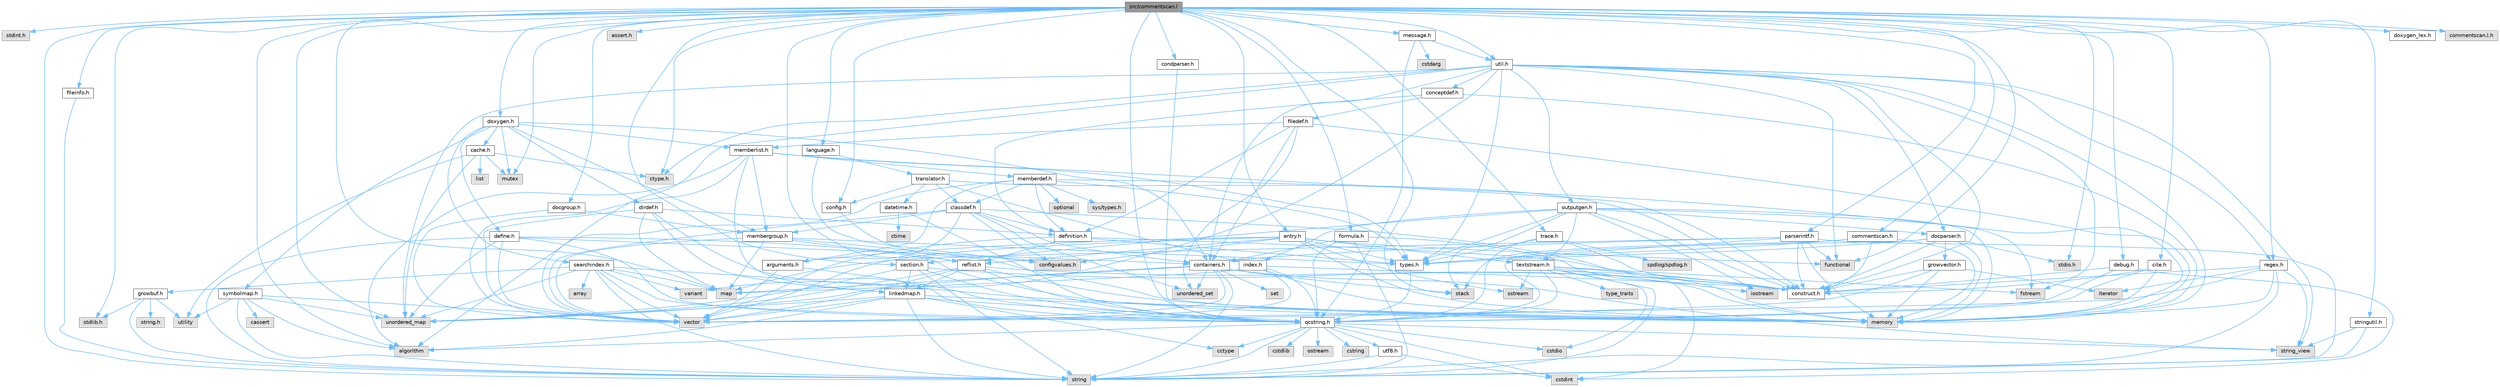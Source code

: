 digraph "src/commentscan.l"
{
 // INTERACTIVE_SVG=YES
 // LATEX_PDF_SIZE
  bgcolor="transparent";
  edge [fontname=Helvetica,fontsize=10,labelfontname=Helvetica,labelfontsize=10];
  node [fontname=Helvetica,fontsize=10,shape=box,height=0.2,width=0.4];
  Node1 [id="Node000001",label="src/commentscan.l",height=0.2,width=0.4,color="gray40", fillcolor="grey60", style="filled", fontcolor="black",tooltip=" "];
  Node1 -> Node2 [id="edge1_Node000001_Node000002",color="steelblue1",style="solid",tooltip=" "];
  Node2 [id="Node000002",label="stdint.h",height=0.2,width=0.4,color="grey60", fillcolor="#E0E0E0", style="filled",tooltip=" "];
  Node1 -> Node3 [id="edge2_Node000001_Node000003",color="steelblue1",style="solid",tooltip=" "];
  Node3 [id="Node000003",label="map",height=0.2,width=0.4,color="grey60", fillcolor="#E0E0E0", style="filled",tooltip=" "];
  Node1 -> Node4 [id="edge3_Node000001_Node000004",color="steelblue1",style="solid",tooltip=" "];
  Node4 [id="Node000004",label="stack",height=0.2,width=0.4,color="grey60", fillcolor="#E0E0E0", style="filled",tooltip=" "];
  Node1 -> Node5 [id="edge4_Node000001_Node000005",color="steelblue1",style="solid",tooltip=" "];
  Node5 [id="Node000005",label="string",height=0.2,width=0.4,color="grey60", fillcolor="#E0E0E0", style="filled",tooltip=" "];
  Node1 -> Node6 [id="edge5_Node000001_Node000006",color="steelblue1",style="solid",tooltip=" "];
  Node6 [id="Node000006",label="mutex",height=0.2,width=0.4,color="grey60", fillcolor="#E0E0E0", style="filled",tooltip=" "];
  Node1 -> Node7 [id="edge6_Node000001_Node000007",color="steelblue1",style="solid",tooltip=" "];
  Node7 [id="Node000007",label="functional",height=0.2,width=0.4,color="grey60", fillcolor="#E0E0E0", style="filled",tooltip=" "];
  Node1 -> Node8 [id="edge7_Node000001_Node000008",color="steelblue1",style="solid",tooltip=" "];
  Node8 [id="Node000008",label="unordered_map",height=0.2,width=0.4,color="grey60", fillcolor="#E0E0E0", style="filled",tooltip=" "];
  Node1 -> Node9 [id="edge8_Node000001_Node000009",color="steelblue1",style="solid",tooltip=" "];
  Node9 [id="Node000009",label="algorithm",height=0.2,width=0.4,color="grey60", fillcolor="#E0E0E0", style="filled",tooltip=" "];
  Node1 -> Node10 [id="edge9_Node000001_Node000010",color="steelblue1",style="solid",tooltip=" "];
  Node10 [id="Node000010",label="stdio.h",height=0.2,width=0.4,color="grey60", fillcolor="#E0E0E0", style="filled",tooltip=" "];
  Node1 -> Node11 [id="edge10_Node000001_Node000011",color="steelblue1",style="solid",tooltip=" "];
  Node11 [id="Node000011",label="stdlib.h",height=0.2,width=0.4,color="grey60", fillcolor="#E0E0E0", style="filled",tooltip=" "];
  Node1 -> Node12 [id="edge11_Node000001_Node000012",color="steelblue1",style="solid",tooltip=" "];
  Node12 [id="Node000012",label="assert.h",height=0.2,width=0.4,color="grey60", fillcolor="#E0E0E0", style="filled",tooltip=" "];
  Node1 -> Node13 [id="edge12_Node000001_Node000013",color="steelblue1",style="solid",tooltip=" "];
  Node13 [id="Node000013",label="ctype.h",height=0.2,width=0.4,color="grey60", fillcolor="#E0E0E0", style="filled",tooltip=" "];
  Node1 -> Node14 [id="edge13_Node000001_Node000014",color="steelblue1",style="solid",tooltip=" "];
  Node14 [id="Node000014",label="qcstring.h",height=0.2,width=0.4,color="grey40", fillcolor="white", style="filled",URL="$d7/d5c/qcstring_8h.html",tooltip=" "];
  Node14 -> Node5 [id="edge14_Node000014_Node000005",color="steelblue1",style="solid",tooltip=" "];
  Node14 -> Node15 [id="edge15_Node000014_Node000015",color="steelblue1",style="solid",tooltip=" "];
  Node15 [id="Node000015",label="string_view",height=0.2,width=0.4,color="grey60", fillcolor="#E0E0E0", style="filled",tooltip=" "];
  Node14 -> Node9 [id="edge16_Node000014_Node000009",color="steelblue1",style="solid",tooltip=" "];
  Node14 -> Node16 [id="edge17_Node000014_Node000016",color="steelblue1",style="solid",tooltip=" "];
  Node16 [id="Node000016",label="cctype",height=0.2,width=0.4,color="grey60", fillcolor="#E0E0E0", style="filled",tooltip=" "];
  Node14 -> Node17 [id="edge18_Node000014_Node000017",color="steelblue1",style="solid",tooltip=" "];
  Node17 [id="Node000017",label="cstring",height=0.2,width=0.4,color="grey60", fillcolor="#E0E0E0", style="filled",tooltip=" "];
  Node14 -> Node18 [id="edge19_Node000014_Node000018",color="steelblue1",style="solid",tooltip=" "];
  Node18 [id="Node000018",label="cstdio",height=0.2,width=0.4,color="grey60", fillcolor="#E0E0E0", style="filled",tooltip=" "];
  Node14 -> Node19 [id="edge20_Node000014_Node000019",color="steelblue1",style="solid",tooltip=" "];
  Node19 [id="Node000019",label="cstdlib",height=0.2,width=0.4,color="grey60", fillcolor="#E0E0E0", style="filled",tooltip=" "];
  Node14 -> Node20 [id="edge21_Node000014_Node000020",color="steelblue1",style="solid",tooltip=" "];
  Node20 [id="Node000020",label="cstdint",height=0.2,width=0.4,color="grey60", fillcolor="#E0E0E0", style="filled",tooltip=" "];
  Node14 -> Node21 [id="edge22_Node000014_Node000021",color="steelblue1",style="solid",tooltip=" "];
  Node21 [id="Node000021",label="ostream",height=0.2,width=0.4,color="grey60", fillcolor="#E0E0E0", style="filled",tooltip=" "];
  Node14 -> Node22 [id="edge23_Node000014_Node000022",color="steelblue1",style="solid",tooltip=" "];
  Node22 [id="Node000022",label="utf8.h",height=0.2,width=0.4,color="grey40", fillcolor="white", style="filled",URL="$db/d7c/utf8_8h.html",tooltip="Various UTF8 related helper functions."];
  Node22 -> Node20 [id="edge24_Node000022_Node000020",color="steelblue1",style="solid",tooltip=" "];
  Node22 -> Node5 [id="edge25_Node000022_Node000005",color="steelblue1",style="solid",tooltip=" "];
  Node1 -> Node23 [id="edge26_Node000001_Node000023",color="steelblue1",style="solid",tooltip=" "];
  Node23 [id="Node000023",label="fileinfo.h",height=0.2,width=0.4,color="grey40", fillcolor="white", style="filled",URL="$df/d45/fileinfo_8h.html",tooltip=" "];
  Node23 -> Node5 [id="edge27_Node000023_Node000005",color="steelblue1",style="solid",tooltip=" "];
  Node1 -> Node24 [id="edge28_Node000001_Node000024",color="steelblue1",style="solid",tooltip=" "];
  Node24 [id="Node000024",label="cite.h",height=0.2,width=0.4,color="grey40", fillcolor="white", style="filled",URL="$d7/d69/cite_8h.html",tooltip=" "];
  Node24 -> Node25 [id="edge29_Node000024_Node000025",color="steelblue1",style="solid",tooltip=" "];
  Node25 [id="Node000025",label="memory",height=0.2,width=0.4,color="grey60", fillcolor="#E0E0E0", style="filled",tooltip=" "];
  Node24 -> Node14 [id="edge30_Node000024_Node000014",color="steelblue1",style="solid",tooltip=" "];
  Node24 -> Node26 [id="edge31_Node000024_Node000026",color="steelblue1",style="solid",tooltip=" "];
  Node26 [id="Node000026",label="construct.h",height=0.2,width=0.4,color="grey40", fillcolor="white", style="filled",URL="$d7/dfc/construct_8h.html",tooltip=" "];
  Node1 -> Node27 [id="edge32_Node000001_Node000027",color="steelblue1",style="solid",tooltip=" "];
  Node27 [id="Node000027",label="commentscan.h",height=0.2,width=0.4,color="grey40", fillcolor="white", style="filled",URL="$db/d0d/commentscan_8h.html",tooltip="Interface for the comment block scanner."];
  Node27 -> Node25 [id="edge33_Node000027_Node000025",color="steelblue1",style="solid",tooltip=" "];
  Node27 -> Node4 [id="edge34_Node000027_Node000004",color="steelblue1",style="solid",tooltip=" "];
  Node27 -> Node28 [id="edge35_Node000027_Node000028",color="steelblue1",style="solid",tooltip=" "];
  Node28 [id="Node000028",label="types.h",height=0.2,width=0.4,color="grey40", fillcolor="white", style="filled",URL="$d9/d49/types_8h.html",tooltip="This file contains a number of basic enums and types."];
  Node28 -> Node14 [id="edge36_Node000028_Node000014",color="steelblue1",style="solid",tooltip=" "];
  Node27 -> Node26 [id="edge37_Node000027_Node000026",color="steelblue1",style="solid",tooltip=" "];
  Node1 -> Node29 [id="edge38_Node000001_Node000029",color="steelblue1",style="solid",tooltip=" "];
  Node29 [id="Node000029",label="condparser.h",height=0.2,width=0.4,color="grey40", fillcolor="white", style="filled",URL="$d7/d6f/condparser_8h.html",tooltip=" "];
  Node29 -> Node14 [id="edge39_Node000029_Node000014",color="steelblue1",style="solid",tooltip=" "];
  Node1 -> Node30 [id="edge40_Node000001_Node000030",color="steelblue1",style="solid",tooltip=" "];
  Node30 [id="Node000030",label="config.h",height=0.2,width=0.4,color="grey40", fillcolor="white", style="filled",URL="$db/d16/config_8h.html",tooltip=" "];
  Node30 -> Node31 [id="edge41_Node000030_Node000031",color="steelblue1",style="solid",tooltip=" "];
  Node31 [id="Node000031",label="configvalues.h",height=0.2,width=0.4,color="grey60", fillcolor="#E0E0E0", style="filled",tooltip=" "];
  Node1 -> Node32 [id="edge42_Node000001_Node000032",color="steelblue1",style="solid",tooltip=" "];
  Node32 [id="Node000032",label="debug.h",height=0.2,width=0.4,color="grey40", fillcolor="white", style="filled",URL="$db/d16/debug_8h.html",tooltip=" "];
  Node32 -> Node20 [id="edge43_Node000032_Node000020",color="steelblue1",style="solid",tooltip=" "];
  Node32 -> Node14 [id="edge44_Node000032_Node000014",color="steelblue1",style="solid",tooltip=" "];
  Node32 -> Node26 [id="edge45_Node000032_Node000026",color="steelblue1",style="solid",tooltip=" "];
  Node1 -> Node33 [id="edge46_Node000001_Node000033",color="steelblue1",style="solid",tooltip=" "];
  Node33 [id="Node000033",label="docgroup.h",height=0.2,width=0.4,color="grey40", fillcolor="white", style="filled",URL="$d4/d32/docgroup_8h.html",tooltip=" "];
  Node33 -> Node34 [id="edge47_Node000033_Node000034",color="steelblue1",style="solid",tooltip=" "];
  Node34 [id="Node000034",label="vector",height=0.2,width=0.4,color="grey60", fillcolor="#E0E0E0", style="filled",tooltip=" "];
  Node33 -> Node35 [id="edge48_Node000033_Node000035",color="steelblue1",style="solid",tooltip=" "];
  Node35 [id="Node000035",label="membergroup.h",height=0.2,width=0.4,color="grey40", fillcolor="white", style="filled",URL="$d9/d11/membergroup_8h.html",tooltip=" "];
  Node35 -> Node34 [id="edge49_Node000035_Node000034",color="steelblue1",style="solid",tooltip=" "];
  Node35 -> Node3 [id="edge50_Node000035_Node000003",color="steelblue1",style="solid",tooltip=" "];
  Node35 -> Node25 [id="edge51_Node000035_Node000025",color="steelblue1",style="solid",tooltip=" "];
  Node35 -> Node28 [id="edge52_Node000035_Node000028",color="steelblue1",style="solid",tooltip=" "];
  Node35 -> Node36 [id="edge53_Node000035_Node000036",color="steelblue1",style="solid",tooltip=" "];
  Node36 [id="Node000036",label="reflist.h",height=0.2,width=0.4,color="grey40", fillcolor="white", style="filled",URL="$d1/d02/reflist_8h.html",tooltip=" "];
  Node36 -> Node34 [id="edge54_Node000036_Node000034",color="steelblue1",style="solid",tooltip=" "];
  Node36 -> Node8 [id="edge55_Node000036_Node000008",color="steelblue1",style="solid",tooltip=" "];
  Node36 -> Node25 [id="edge56_Node000036_Node000025",color="steelblue1",style="solid",tooltip=" "];
  Node36 -> Node14 [id="edge57_Node000036_Node000014",color="steelblue1",style="solid",tooltip=" "];
  Node36 -> Node37 [id="edge58_Node000036_Node000037",color="steelblue1",style="solid",tooltip=" "];
  Node37 [id="Node000037",label="linkedmap.h",height=0.2,width=0.4,color="grey40", fillcolor="white", style="filled",URL="$da/de1/linkedmap_8h.html",tooltip=" "];
  Node37 -> Node8 [id="edge59_Node000037_Node000008",color="steelblue1",style="solid",tooltip=" "];
  Node37 -> Node34 [id="edge60_Node000037_Node000034",color="steelblue1",style="solid",tooltip=" "];
  Node37 -> Node25 [id="edge61_Node000037_Node000025",color="steelblue1",style="solid",tooltip=" "];
  Node37 -> Node5 [id="edge62_Node000037_Node000005",color="steelblue1",style="solid",tooltip=" "];
  Node37 -> Node9 [id="edge63_Node000037_Node000009",color="steelblue1",style="solid",tooltip=" "];
  Node37 -> Node16 [id="edge64_Node000037_Node000016",color="steelblue1",style="solid",tooltip=" "];
  Node37 -> Node14 [id="edge65_Node000037_Node000014",color="steelblue1",style="solid",tooltip=" "];
  Node36 -> Node26 [id="edge66_Node000036_Node000026",color="steelblue1",style="solid",tooltip=" "];
  Node1 -> Node38 [id="edge67_Node000001_Node000038",color="steelblue1",style="solid",tooltip=" "];
  Node38 [id="Node000038",label="doxygen.h",height=0.2,width=0.4,color="grey40", fillcolor="white", style="filled",URL="$d1/da1/doxygen_8h.html",tooltip=" "];
  Node38 -> Node6 [id="edge68_Node000038_Node000006",color="steelblue1",style="solid",tooltip=" "];
  Node38 -> Node39 [id="edge69_Node000038_Node000039",color="steelblue1",style="solid",tooltip=" "];
  Node39 [id="Node000039",label="containers.h",height=0.2,width=0.4,color="grey40", fillcolor="white", style="filled",URL="$d5/d75/containers_8h.html",tooltip=" "];
  Node39 -> Node34 [id="edge70_Node000039_Node000034",color="steelblue1",style="solid",tooltip=" "];
  Node39 -> Node5 [id="edge71_Node000039_Node000005",color="steelblue1",style="solid",tooltip=" "];
  Node39 -> Node15 [id="edge72_Node000039_Node000015",color="steelblue1",style="solid",tooltip=" "];
  Node39 -> Node40 [id="edge73_Node000039_Node000040",color="steelblue1",style="solid",tooltip=" "];
  Node40 [id="Node000040",label="set",height=0.2,width=0.4,color="grey60", fillcolor="#E0E0E0", style="filled",tooltip=" "];
  Node39 -> Node3 [id="edge74_Node000039_Node000003",color="steelblue1",style="solid",tooltip=" "];
  Node39 -> Node41 [id="edge75_Node000039_Node000041",color="steelblue1",style="solid",tooltip=" "];
  Node41 [id="Node000041",label="unordered_set",height=0.2,width=0.4,color="grey60", fillcolor="#E0E0E0", style="filled",tooltip=" "];
  Node39 -> Node8 [id="edge76_Node000039_Node000008",color="steelblue1",style="solid",tooltip=" "];
  Node39 -> Node4 [id="edge77_Node000039_Node000004",color="steelblue1",style="solid",tooltip=" "];
  Node38 -> Node35 [id="edge78_Node000038_Node000035",color="steelblue1",style="solid",tooltip=" "];
  Node38 -> Node42 [id="edge79_Node000038_Node000042",color="steelblue1",style="solid",tooltip=" "];
  Node42 [id="Node000042",label="dirdef.h",height=0.2,width=0.4,color="grey40", fillcolor="white", style="filled",URL="$d6/d15/dirdef_8h.html",tooltip=" "];
  Node42 -> Node34 [id="edge80_Node000042_Node000034",color="steelblue1",style="solid",tooltip=" "];
  Node42 -> Node3 [id="edge81_Node000042_Node000003",color="steelblue1",style="solid",tooltip=" "];
  Node42 -> Node14 [id="edge82_Node000042_Node000014",color="steelblue1",style="solid",tooltip=" "];
  Node42 -> Node37 [id="edge83_Node000042_Node000037",color="steelblue1",style="solid",tooltip=" "];
  Node42 -> Node43 [id="edge84_Node000042_Node000043",color="steelblue1",style="solid",tooltip=" "];
  Node43 [id="Node000043",label="definition.h",height=0.2,width=0.4,color="grey40", fillcolor="white", style="filled",URL="$df/da1/definition_8h.html",tooltip=" "];
  Node43 -> Node34 [id="edge85_Node000043_Node000034",color="steelblue1",style="solid",tooltip=" "];
  Node43 -> Node28 [id="edge86_Node000043_Node000028",color="steelblue1",style="solid",tooltip=" "];
  Node43 -> Node36 [id="edge87_Node000043_Node000036",color="steelblue1",style="solid",tooltip=" "];
  Node43 -> Node26 [id="edge88_Node000043_Node000026",color="steelblue1",style="solid",tooltip=" "];
  Node38 -> Node44 [id="edge89_Node000038_Node000044",color="steelblue1",style="solid",tooltip=" "];
  Node44 [id="Node000044",label="memberlist.h",height=0.2,width=0.4,color="grey40", fillcolor="white", style="filled",URL="$dd/d78/memberlist_8h.html",tooltip=" "];
  Node44 -> Node34 [id="edge90_Node000044_Node000034",color="steelblue1",style="solid",tooltip=" "];
  Node44 -> Node9 [id="edge91_Node000044_Node000009",color="steelblue1",style="solid",tooltip=" "];
  Node44 -> Node45 [id="edge92_Node000044_Node000045",color="steelblue1",style="solid",tooltip=" "];
  Node45 [id="Node000045",label="memberdef.h",height=0.2,width=0.4,color="grey40", fillcolor="white", style="filled",URL="$d4/d46/memberdef_8h.html",tooltip=" "];
  Node45 -> Node34 [id="edge93_Node000045_Node000034",color="steelblue1",style="solid",tooltip=" "];
  Node45 -> Node25 [id="edge94_Node000045_Node000025",color="steelblue1",style="solid",tooltip=" "];
  Node45 -> Node46 [id="edge95_Node000045_Node000046",color="steelblue1",style="solid",tooltip=" "];
  Node46 [id="Node000046",label="optional",height=0.2,width=0.4,color="grey60", fillcolor="#E0E0E0", style="filled",tooltip=" "];
  Node45 -> Node47 [id="edge96_Node000045_Node000047",color="steelblue1",style="solid",tooltip=" "];
  Node47 [id="Node000047",label="sys/types.h",height=0.2,width=0.4,color="grey60", fillcolor="#E0E0E0", style="filled",tooltip=" "];
  Node45 -> Node28 [id="edge97_Node000045_Node000028",color="steelblue1",style="solid",tooltip=" "];
  Node45 -> Node43 [id="edge98_Node000045_Node000043",color="steelblue1",style="solid",tooltip=" "];
  Node45 -> Node48 [id="edge99_Node000045_Node000048",color="steelblue1",style="solid",tooltip=" "];
  Node48 [id="Node000048",label="arguments.h",height=0.2,width=0.4,color="grey40", fillcolor="white", style="filled",URL="$df/d9b/arguments_8h.html",tooltip=" "];
  Node48 -> Node34 [id="edge100_Node000048_Node000034",color="steelblue1",style="solid",tooltip=" "];
  Node48 -> Node14 [id="edge101_Node000048_Node000014",color="steelblue1",style="solid",tooltip=" "];
  Node45 -> Node49 [id="edge102_Node000045_Node000049",color="steelblue1",style="solid",tooltip=" "];
  Node49 [id="Node000049",label="classdef.h",height=0.2,width=0.4,color="grey40", fillcolor="white", style="filled",URL="$d1/da6/classdef_8h.html",tooltip=" "];
  Node49 -> Node25 [id="edge103_Node000049_Node000025",color="steelblue1",style="solid",tooltip=" "];
  Node49 -> Node34 [id="edge104_Node000049_Node000034",color="steelblue1",style="solid",tooltip=" "];
  Node49 -> Node41 [id="edge105_Node000049_Node000041",color="steelblue1",style="solid",tooltip=" "];
  Node49 -> Node39 [id="edge106_Node000049_Node000039",color="steelblue1",style="solid",tooltip=" "];
  Node49 -> Node43 [id="edge107_Node000049_Node000043",color="steelblue1",style="solid",tooltip=" "];
  Node49 -> Node48 [id="edge108_Node000049_Node000048",color="steelblue1",style="solid",tooltip=" "];
  Node49 -> Node35 [id="edge109_Node000049_Node000035",color="steelblue1",style="solid",tooltip=" "];
  Node49 -> Node31 [id="edge110_Node000049_Node000031",color="steelblue1",style="solid",tooltip=" "];
  Node44 -> Node37 [id="edge111_Node000044_Node000037",color="steelblue1",style="solid",tooltip=" "];
  Node44 -> Node28 [id="edge112_Node000044_Node000028",color="steelblue1",style="solid",tooltip=" "];
  Node44 -> Node35 [id="edge113_Node000044_Node000035",color="steelblue1",style="solid",tooltip=" "];
  Node44 -> Node26 [id="edge114_Node000044_Node000026",color="steelblue1",style="solid",tooltip=" "];
  Node38 -> Node50 [id="edge115_Node000038_Node000050",color="steelblue1",style="solid",tooltip=" "];
  Node50 [id="Node000050",label="define.h",height=0.2,width=0.4,color="grey40", fillcolor="white", style="filled",URL="$df/d67/define_8h.html",tooltip=" "];
  Node50 -> Node34 [id="edge116_Node000050_Node000034",color="steelblue1",style="solid",tooltip=" "];
  Node50 -> Node25 [id="edge117_Node000050_Node000025",color="steelblue1",style="solid",tooltip=" "];
  Node50 -> Node5 [id="edge118_Node000050_Node000005",color="steelblue1",style="solid",tooltip=" "];
  Node50 -> Node8 [id="edge119_Node000050_Node000008",color="steelblue1",style="solid",tooltip=" "];
  Node50 -> Node14 [id="edge120_Node000050_Node000014",color="steelblue1",style="solid",tooltip=" "];
  Node50 -> Node39 [id="edge121_Node000050_Node000039",color="steelblue1",style="solid",tooltip=" "];
  Node38 -> Node51 [id="edge122_Node000038_Node000051",color="steelblue1",style="solid",tooltip=" "];
  Node51 [id="Node000051",label="cache.h",height=0.2,width=0.4,color="grey40", fillcolor="white", style="filled",URL="$d3/d26/cache_8h.html",tooltip=" "];
  Node51 -> Node52 [id="edge123_Node000051_Node000052",color="steelblue1",style="solid",tooltip=" "];
  Node52 [id="Node000052",label="list",height=0.2,width=0.4,color="grey60", fillcolor="#E0E0E0", style="filled",tooltip=" "];
  Node51 -> Node8 [id="edge124_Node000051_Node000008",color="steelblue1",style="solid",tooltip=" "];
  Node51 -> Node6 [id="edge125_Node000051_Node000006",color="steelblue1",style="solid",tooltip=" "];
  Node51 -> Node53 [id="edge126_Node000051_Node000053",color="steelblue1",style="solid",tooltip=" "];
  Node53 [id="Node000053",label="utility",height=0.2,width=0.4,color="grey60", fillcolor="#E0E0E0", style="filled",tooltip=" "];
  Node51 -> Node13 [id="edge127_Node000051_Node000013",color="steelblue1",style="solid",tooltip=" "];
  Node38 -> Node54 [id="edge128_Node000038_Node000054",color="steelblue1",style="solid",tooltip=" "];
  Node54 [id="Node000054",label="symbolmap.h",height=0.2,width=0.4,color="grey40", fillcolor="white", style="filled",URL="$d7/ddd/symbolmap_8h.html",tooltip=" "];
  Node54 -> Node9 [id="edge129_Node000054_Node000009",color="steelblue1",style="solid",tooltip=" "];
  Node54 -> Node8 [id="edge130_Node000054_Node000008",color="steelblue1",style="solid",tooltip=" "];
  Node54 -> Node34 [id="edge131_Node000054_Node000034",color="steelblue1",style="solid",tooltip=" "];
  Node54 -> Node5 [id="edge132_Node000054_Node000005",color="steelblue1",style="solid",tooltip=" "];
  Node54 -> Node53 [id="edge133_Node000054_Node000053",color="steelblue1",style="solid",tooltip=" "];
  Node54 -> Node55 [id="edge134_Node000054_Node000055",color="steelblue1",style="solid",tooltip=" "];
  Node55 [id="Node000055",label="cassert",height=0.2,width=0.4,color="grey60", fillcolor="#E0E0E0", style="filled",tooltip=" "];
  Node38 -> Node56 [id="edge135_Node000038_Node000056",color="steelblue1",style="solid",tooltip=" "];
  Node56 [id="Node000056",label="searchindex.h",height=0.2,width=0.4,color="grey40", fillcolor="white", style="filled",URL="$de/d07/searchindex_8h.html",tooltip="Web server based search engine."];
  Node56 -> Node25 [id="edge136_Node000056_Node000025",color="steelblue1",style="solid",tooltip=" "];
  Node56 -> Node34 [id="edge137_Node000056_Node000034",color="steelblue1",style="solid",tooltip=" "];
  Node56 -> Node3 [id="edge138_Node000056_Node000003",color="steelblue1",style="solid",tooltip=" "];
  Node56 -> Node8 [id="edge139_Node000056_Node000008",color="steelblue1",style="solid",tooltip=" "];
  Node56 -> Node5 [id="edge140_Node000056_Node000005",color="steelblue1",style="solid",tooltip=" "];
  Node56 -> Node57 [id="edge141_Node000056_Node000057",color="steelblue1",style="solid",tooltip=" "];
  Node57 [id="Node000057",label="array",height=0.2,width=0.4,color="grey60", fillcolor="#E0E0E0", style="filled",tooltip=" "];
  Node56 -> Node58 [id="edge142_Node000056_Node000058",color="steelblue1",style="solid",tooltip=" "];
  Node58 [id="Node000058",label="variant",height=0.2,width=0.4,color="grey60", fillcolor="#E0E0E0", style="filled",tooltip=" "];
  Node56 -> Node14 [id="edge143_Node000056_Node000014",color="steelblue1",style="solid",tooltip=" "];
  Node56 -> Node59 [id="edge144_Node000056_Node000059",color="steelblue1",style="solid",tooltip=" "];
  Node59 [id="Node000059",label="growbuf.h",height=0.2,width=0.4,color="grey40", fillcolor="white", style="filled",URL="$dd/d72/growbuf_8h.html",tooltip=" "];
  Node59 -> Node53 [id="edge145_Node000059_Node000053",color="steelblue1",style="solid",tooltip=" "];
  Node59 -> Node11 [id="edge146_Node000059_Node000011",color="steelblue1",style="solid",tooltip=" "];
  Node59 -> Node60 [id="edge147_Node000059_Node000060",color="steelblue1",style="solid",tooltip=" "];
  Node60 [id="Node000060",label="string.h",height=0.2,width=0.4,color="grey60", fillcolor="#E0E0E0", style="filled",tooltip=" "];
  Node59 -> Node5 [id="edge148_Node000059_Node000005",color="steelblue1",style="solid",tooltip=" "];
  Node1 -> Node61 [id="edge149_Node000001_Node000061",color="steelblue1",style="solid",tooltip=" "];
  Node61 [id="Node000061",label="entry.h",height=0.2,width=0.4,color="grey40", fillcolor="white", style="filled",URL="$d1/dc6/entry_8h.html",tooltip=" "];
  Node61 -> Node34 [id="edge150_Node000061_Node000034",color="steelblue1",style="solid",tooltip=" "];
  Node61 -> Node25 [id="edge151_Node000061_Node000025",color="steelblue1",style="solid",tooltip=" "];
  Node61 -> Node62 [id="edge152_Node000061_Node000062",color="steelblue1",style="solid",tooltip=" "];
  Node62 [id="Node000062",label="sstream",height=0.2,width=0.4,color="grey60", fillcolor="#E0E0E0", style="filled",tooltip=" "];
  Node61 -> Node7 [id="edge153_Node000061_Node000007",color="steelblue1",style="solid",tooltip=" "];
  Node61 -> Node28 [id="edge154_Node000061_Node000028",color="steelblue1",style="solid",tooltip=" "];
  Node61 -> Node48 [id="edge155_Node000061_Node000048",color="steelblue1",style="solid",tooltip=" "];
  Node61 -> Node36 [id="edge156_Node000061_Node000036",color="steelblue1",style="solid",tooltip=" "];
  Node61 -> Node63 [id="edge157_Node000061_Node000063",color="steelblue1",style="solid",tooltip=" "];
  Node63 [id="Node000063",label="textstream.h",height=0.2,width=0.4,color="grey40", fillcolor="white", style="filled",URL="$d4/d7d/textstream_8h.html",tooltip=" "];
  Node63 -> Node5 [id="edge158_Node000063_Node000005",color="steelblue1",style="solid",tooltip=" "];
  Node63 -> Node64 [id="edge159_Node000063_Node000064",color="steelblue1",style="solid",tooltip=" "];
  Node64 [id="Node000064",label="iostream",height=0.2,width=0.4,color="grey60", fillcolor="#E0E0E0", style="filled",tooltip=" "];
  Node63 -> Node62 [id="edge160_Node000063_Node000062",color="steelblue1",style="solid",tooltip=" "];
  Node63 -> Node20 [id="edge161_Node000063_Node000020",color="steelblue1",style="solid",tooltip=" "];
  Node63 -> Node18 [id="edge162_Node000063_Node000018",color="steelblue1",style="solid",tooltip=" "];
  Node63 -> Node65 [id="edge163_Node000063_Node000065",color="steelblue1",style="solid",tooltip=" "];
  Node65 [id="Node000065",label="fstream",height=0.2,width=0.4,color="grey60", fillcolor="#E0E0E0", style="filled",tooltip=" "];
  Node63 -> Node66 [id="edge164_Node000063_Node000066",color="steelblue1",style="solid",tooltip=" "];
  Node66 [id="Node000066",label="type_traits",height=0.2,width=0.4,color="grey60", fillcolor="#E0E0E0", style="filled",tooltip=" "];
  Node63 -> Node14 [id="edge165_Node000063_Node000014",color="steelblue1",style="solid",tooltip=" "];
  Node63 -> Node26 [id="edge166_Node000063_Node000026",color="steelblue1",style="solid",tooltip=" "];
  Node61 -> Node31 [id="edge167_Node000061_Node000031",color="steelblue1",style="solid",tooltip=" "];
  Node1 -> Node67 [id="edge168_Node000001_Node000067",color="steelblue1",style="solid",tooltip=" "];
  Node67 [id="Node000067",label="formula.h",height=0.2,width=0.4,color="grey40", fillcolor="white", style="filled",URL="$d3/d9a/formula_8h.html",tooltip=" "];
  Node67 -> Node25 [id="edge169_Node000067_Node000025",color="steelblue1",style="solid",tooltip=" "];
  Node67 -> Node5 [id="edge170_Node000067_Node000005",color="steelblue1",style="solid",tooltip=" "];
  Node67 -> Node14 [id="edge171_Node000067_Node000014",color="steelblue1",style="solid",tooltip=" "];
  Node67 -> Node39 [id="edge172_Node000067_Node000039",color="steelblue1",style="solid",tooltip=" "];
  Node1 -> Node68 [id="edge173_Node000001_Node000068",color="steelblue1",style="solid",tooltip=" "];
  Node68 [id="Node000068",label="language.h",height=0.2,width=0.4,color="grey40", fillcolor="white", style="filled",URL="$d8/dce/language_8h.html",tooltip=" "];
  Node68 -> Node69 [id="edge174_Node000068_Node000069",color="steelblue1",style="solid",tooltip=" "];
  Node69 [id="Node000069",label="translator.h",height=0.2,width=0.4,color="grey40", fillcolor="white", style="filled",URL="$d9/df1/translator_8h.html",tooltip=" "];
  Node69 -> Node49 [id="edge175_Node000069_Node000049",color="steelblue1",style="solid",tooltip=" "];
  Node69 -> Node30 [id="edge176_Node000069_Node000030",color="steelblue1",style="solid",tooltip=" "];
  Node69 -> Node70 [id="edge177_Node000069_Node000070",color="steelblue1",style="solid",tooltip=" "];
  Node70 [id="Node000070",label="datetime.h",height=0.2,width=0.4,color="grey40", fillcolor="white", style="filled",URL="$de/d1b/datetime_8h.html",tooltip=" "];
  Node70 -> Node71 [id="edge178_Node000070_Node000071",color="steelblue1",style="solid",tooltip=" "];
  Node71 [id="Node000071",label="ctime",height=0.2,width=0.4,color="grey60", fillcolor="#E0E0E0", style="filled",tooltip=" "];
  Node70 -> Node14 [id="edge179_Node000070_Node000014",color="steelblue1",style="solid",tooltip=" "];
  Node69 -> Node72 [id="edge180_Node000069_Node000072",color="steelblue1",style="solid",tooltip=" "];
  Node72 [id="Node000072",label="index.h",height=0.2,width=0.4,color="grey40", fillcolor="white", style="filled",URL="$d1/db5/index_8h.html",tooltip=" "];
  Node72 -> Node25 [id="edge181_Node000072_Node000025",color="steelblue1",style="solid",tooltip=" "];
  Node72 -> Node34 [id="edge182_Node000072_Node000034",color="steelblue1",style="solid",tooltip=" "];
  Node72 -> Node3 [id="edge183_Node000072_Node000003",color="steelblue1",style="solid",tooltip=" "];
  Node72 -> Node14 [id="edge184_Node000072_Node000014",color="steelblue1",style="solid",tooltip=" "];
  Node72 -> Node26 [id="edge185_Node000072_Node000026",color="steelblue1",style="solid",tooltip=" "];
  Node69 -> Node26 [id="edge186_Node000069_Node000026",color="steelblue1",style="solid",tooltip=" "];
  Node68 -> Node31 [id="edge187_Node000068_Node000031",color="steelblue1",style="solid",tooltip=" "];
  Node1 -> Node73 [id="edge188_Node000001_Node000073",color="steelblue1",style="solid",tooltip=" "];
  Node73 [id="Node000073",label="message.h",height=0.2,width=0.4,color="grey40", fillcolor="white", style="filled",URL="$d2/d0d/message_8h.html",tooltip=" "];
  Node73 -> Node74 [id="edge189_Node000073_Node000074",color="steelblue1",style="solid",tooltip=" "];
  Node74 [id="Node000074",label="cstdarg",height=0.2,width=0.4,color="grey60", fillcolor="#E0E0E0", style="filled",tooltip=" "];
  Node73 -> Node14 [id="edge190_Node000073_Node000014",color="steelblue1",style="solid",tooltip=" "];
  Node73 -> Node75 [id="edge191_Node000073_Node000075",color="steelblue1",style="solid",tooltip=" "];
  Node75 [id="Node000075",label="util.h",height=0.2,width=0.4,color="grey40", fillcolor="white", style="filled",URL="$d8/d3c/util_8h.html",tooltip="A bunch of utility functions."];
  Node75 -> Node25 [id="edge192_Node000075_Node000025",color="steelblue1",style="solid",tooltip=" "];
  Node75 -> Node8 [id="edge193_Node000075_Node000008",color="steelblue1",style="solid",tooltip=" "];
  Node75 -> Node9 [id="edge194_Node000075_Node000009",color="steelblue1",style="solid",tooltip=" "];
  Node75 -> Node7 [id="edge195_Node000075_Node000007",color="steelblue1",style="solid",tooltip=" "];
  Node75 -> Node65 [id="edge196_Node000075_Node000065",color="steelblue1",style="solid",tooltip=" "];
  Node75 -> Node58 [id="edge197_Node000075_Node000058",color="steelblue1",style="solid",tooltip=" "];
  Node75 -> Node15 [id="edge198_Node000075_Node000015",color="steelblue1",style="solid",tooltip=" "];
  Node75 -> Node13 [id="edge199_Node000075_Node000013",color="steelblue1",style="solid",tooltip=" "];
  Node75 -> Node28 [id="edge200_Node000075_Node000028",color="steelblue1",style="solid",tooltip=" "];
  Node75 -> Node76 [id="edge201_Node000075_Node000076",color="steelblue1",style="solid",tooltip=" "];
  Node76 [id="Node000076",label="docparser.h",height=0.2,width=0.4,color="grey40", fillcolor="white", style="filled",URL="$de/d9c/docparser_8h.html",tooltip=" "];
  Node76 -> Node10 [id="edge202_Node000076_Node000010",color="steelblue1",style="solid",tooltip=" "];
  Node76 -> Node25 [id="edge203_Node000076_Node000025",color="steelblue1",style="solid",tooltip=" "];
  Node76 -> Node14 [id="edge204_Node000076_Node000014",color="steelblue1",style="solid",tooltip=" "];
  Node76 -> Node77 [id="edge205_Node000076_Node000077",color="steelblue1",style="solid",tooltip=" "];
  Node77 [id="Node000077",label="growvector.h",height=0.2,width=0.4,color="grey40", fillcolor="white", style="filled",URL="$d7/d50/growvector_8h.html",tooltip=" "];
  Node77 -> Node34 [id="edge206_Node000077_Node000034",color="steelblue1",style="solid",tooltip=" "];
  Node77 -> Node25 [id="edge207_Node000077_Node000025",color="steelblue1",style="solid",tooltip=" "];
  Node77 -> Node78 [id="edge208_Node000077_Node000078",color="steelblue1",style="solid",tooltip=" "];
  Node78 [id="Node000078",label="iterator",height=0.2,width=0.4,color="grey60", fillcolor="#E0E0E0", style="filled",tooltip=" "];
  Node77 -> Node26 [id="edge209_Node000077_Node000026",color="steelblue1",style="solid",tooltip=" "];
  Node76 -> Node26 [id="edge210_Node000076_Node000026",color="steelblue1",style="solid",tooltip=" "];
  Node76 -> Node28 [id="edge211_Node000076_Node000028",color="steelblue1",style="solid",tooltip=" "];
  Node75 -> Node39 [id="edge212_Node000075_Node000039",color="steelblue1",style="solid",tooltip=" "];
  Node75 -> Node79 [id="edge213_Node000075_Node000079",color="steelblue1",style="solid",tooltip=" "];
  Node79 [id="Node000079",label="outputgen.h",height=0.2,width=0.4,color="grey40", fillcolor="white", style="filled",URL="$df/d06/outputgen_8h.html",tooltip=" "];
  Node79 -> Node25 [id="edge214_Node000079_Node000025",color="steelblue1",style="solid",tooltip=" "];
  Node79 -> Node4 [id="edge215_Node000079_Node000004",color="steelblue1",style="solid",tooltip=" "];
  Node79 -> Node64 [id="edge216_Node000079_Node000064",color="steelblue1",style="solid",tooltip=" "];
  Node79 -> Node65 [id="edge217_Node000079_Node000065",color="steelblue1",style="solid",tooltip=" "];
  Node79 -> Node28 [id="edge218_Node000079_Node000028",color="steelblue1",style="solid",tooltip=" "];
  Node79 -> Node72 [id="edge219_Node000079_Node000072",color="steelblue1",style="solid",tooltip=" "];
  Node79 -> Node80 [id="edge220_Node000079_Node000080",color="steelblue1",style="solid",tooltip=" "];
  Node80 [id="Node000080",label="section.h",height=0.2,width=0.4,color="grey40", fillcolor="white", style="filled",URL="$d1/d2a/section_8h.html",tooltip=" "];
  Node80 -> Node5 [id="edge221_Node000080_Node000005",color="steelblue1",style="solid",tooltip=" "];
  Node80 -> Node8 [id="edge222_Node000080_Node000008",color="steelblue1",style="solid",tooltip=" "];
  Node80 -> Node14 [id="edge223_Node000080_Node000014",color="steelblue1",style="solid",tooltip=" "];
  Node80 -> Node37 [id="edge224_Node000080_Node000037",color="steelblue1",style="solid",tooltip=" "];
  Node80 -> Node26 [id="edge225_Node000080_Node000026",color="steelblue1",style="solid",tooltip=" "];
  Node79 -> Node63 [id="edge226_Node000079_Node000063",color="steelblue1",style="solid",tooltip=" "];
  Node79 -> Node76 [id="edge227_Node000079_Node000076",color="steelblue1",style="solid",tooltip=" "];
  Node79 -> Node26 [id="edge228_Node000079_Node000026",color="steelblue1",style="solid",tooltip=" "];
  Node75 -> Node81 [id="edge229_Node000075_Node000081",color="steelblue1",style="solid",tooltip=" "];
  Node81 [id="Node000081",label="regex.h",height=0.2,width=0.4,color="grey40", fillcolor="white", style="filled",URL="$d1/d21/regex_8h.html",tooltip=" "];
  Node81 -> Node25 [id="edge230_Node000081_Node000025",color="steelblue1",style="solid",tooltip=" "];
  Node81 -> Node5 [id="edge231_Node000081_Node000005",color="steelblue1",style="solid",tooltip=" "];
  Node81 -> Node15 [id="edge232_Node000081_Node000015",color="steelblue1",style="solid",tooltip=" "];
  Node81 -> Node34 [id="edge233_Node000081_Node000034",color="steelblue1",style="solid",tooltip=" "];
  Node81 -> Node78 [id="edge234_Node000081_Node000078",color="steelblue1",style="solid",tooltip=" "];
  Node81 -> Node26 [id="edge235_Node000081_Node000026",color="steelblue1",style="solid",tooltip=" "];
  Node75 -> Node82 [id="edge236_Node000075_Node000082",color="steelblue1",style="solid",tooltip=" "];
  Node82 [id="Node000082",label="conceptdef.h",height=0.2,width=0.4,color="grey40", fillcolor="white", style="filled",URL="$da/df1/conceptdef_8h.html",tooltip=" "];
  Node82 -> Node25 [id="edge237_Node000082_Node000025",color="steelblue1",style="solid",tooltip=" "];
  Node82 -> Node43 [id="edge238_Node000082_Node000043",color="steelblue1",style="solid",tooltip=" "];
  Node82 -> Node83 [id="edge239_Node000082_Node000083",color="steelblue1",style="solid",tooltip=" "];
  Node83 [id="Node000083",label="filedef.h",height=0.2,width=0.4,color="grey40", fillcolor="white", style="filled",URL="$d4/d3a/filedef_8h.html",tooltip=" "];
  Node83 -> Node25 [id="edge240_Node000083_Node000025",color="steelblue1",style="solid",tooltip=" "];
  Node83 -> Node41 [id="edge241_Node000083_Node000041",color="steelblue1",style="solid",tooltip=" "];
  Node83 -> Node43 [id="edge242_Node000083_Node000043",color="steelblue1",style="solid",tooltip=" "];
  Node83 -> Node44 [id="edge243_Node000083_Node000044",color="steelblue1",style="solid",tooltip=" "];
  Node83 -> Node39 [id="edge244_Node000083_Node000039",color="steelblue1",style="solid",tooltip=" "];
  Node75 -> Node26 [id="edge245_Node000075_Node000026",color="steelblue1",style="solid",tooltip=" "];
  Node1 -> Node84 [id="edge246_Node000001_Node000084",color="steelblue1",style="solid",tooltip=" "];
  Node84 [id="Node000084",label="parserintf.h",height=0.2,width=0.4,color="grey40", fillcolor="white", style="filled",URL="$da/d55/parserintf_8h.html",tooltip=" "];
  Node84 -> Node7 [id="edge247_Node000084_Node000007",color="steelblue1",style="solid",tooltip=" "];
  Node84 -> Node25 [id="edge248_Node000084_Node000025",color="steelblue1",style="solid",tooltip=" "];
  Node84 -> Node3 [id="edge249_Node000084_Node000003",color="steelblue1",style="solid",tooltip=" "];
  Node84 -> Node5 [id="edge250_Node000084_Node000005",color="steelblue1",style="solid",tooltip=" "];
  Node84 -> Node28 [id="edge251_Node000084_Node000028",color="steelblue1",style="solid",tooltip=" "];
  Node84 -> Node39 [id="edge252_Node000084_Node000039",color="steelblue1",style="solid",tooltip=" "];
  Node84 -> Node26 [id="edge253_Node000084_Node000026",color="steelblue1",style="solid",tooltip=" "];
  Node1 -> Node36 [id="edge254_Node000001_Node000036",color="steelblue1",style="solid",tooltip=" "];
  Node1 -> Node80 [id="edge255_Node000001_Node000080",color="steelblue1",style="solid",tooltip=" "];
  Node1 -> Node81 [id="edge256_Node000001_Node000081",color="steelblue1",style="solid",tooltip=" "];
  Node1 -> Node75 [id="edge257_Node000001_Node000075",color="steelblue1",style="solid",tooltip=" "];
  Node1 -> Node85 [id="edge258_Node000001_Node000085",color="steelblue1",style="solid",tooltip=" "];
  Node85 [id="Node000085",label="trace.h",height=0.2,width=0.4,color="grey40", fillcolor="white", style="filled",URL="$d1/d1b/trace_8h.html",tooltip=" "];
  Node85 -> Node86 [id="edge259_Node000085_Node000086",color="steelblue1",style="solid",tooltip=" "];
  Node86 [id="Node000086",label="spdlog/spdlog.h",height=0.2,width=0.4,color="grey60", fillcolor="#E0E0E0", style="filled",tooltip=" "];
  Node85 -> Node28 [id="edge260_Node000085_Node000028",color="steelblue1",style="solid",tooltip=" "];
  Node85 -> Node14 [id="edge261_Node000085_Node000014",color="steelblue1",style="solid",tooltip=" "];
  Node85 -> Node26 [id="edge262_Node000085_Node000026",color="steelblue1",style="solid",tooltip=" "];
  Node1 -> Node87 [id="edge263_Node000001_Node000087",color="steelblue1",style="solid",tooltip=" "];
  Node87 [id="Node000087",label="stringutil.h",height=0.2,width=0.4,color="grey40", fillcolor="white", style="filled",URL="$d9/d1b/stringutil_8h.html",tooltip="Some helper functions for std::string."];
  Node87 -> Node5 [id="edge264_Node000087_Node000005",color="steelblue1",style="solid",tooltip=" "];
  Node87 -> Node15 [id="edge265_Node000087_Node000015",color="steelblue1",style="solid",tooltip=" "];
  Node1 -> Node88 [id="edge266_Node000001_Node000088",color="steelblue1",style="solid",tooltip=" "];
  Node88 [id="Node000088",label="doxygen_lex.h",height=0.2,width=0.4,color="grey40", fillcolor="white", style="filled",URL="$d6/da5/doxygen__lex_8h.html",tooltip=" "];
  Node1 -> Node89 [id="edge267_Node000001_Node000089",color="steelblue1",style="solid",tooltip=" "];
  Node89 [id="Node000089",label="commentscan.l.h",height=0.2,width=0.4,color="grey60", fillcolor="#E0E0E0", style="filled",tooltip=" "];
}
